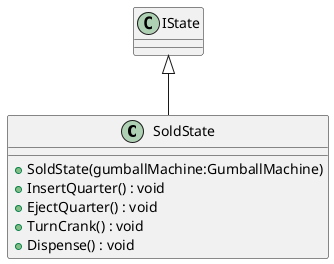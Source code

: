 @startuml
class SoldState {
    + SoldState(gumballMachine:GumballMachine)
    + InsertQuarter() : void
    + EjectQuarter() : void
    + TurnCrank() : void
    + Dispense() : void
}
IState <|-- SoldState
@enduml
